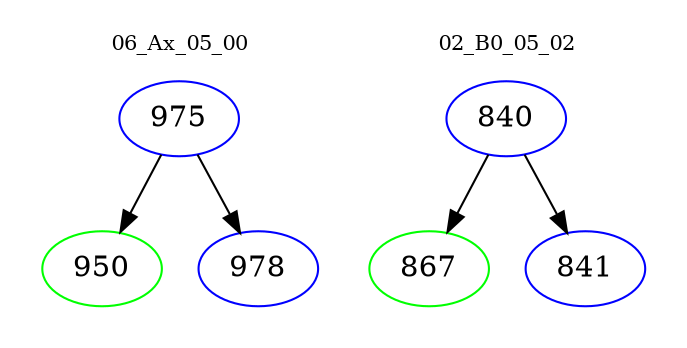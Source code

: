 digraph{
subgraph cluster_0 {
color = white
label = "06_Ax_05_00";
fontsize=10;
T0_975 [label="975", color="blue"]
T0_975 -> T0_950 [color="black"]
T0_950 [label="950", color="green"]
T0_975 -> T0_978 [color="black"]
T0_978 [label="978", color="blue"]
}
subgraph cluster_1 {
color = white
label = "02_B0_05_02";
fontsize=10;
T1_840 [label="840", color="blue"]
T1_840 -> T1_867 [color="black"]
T1_867 [label="867", color="green"]
T1_840 -> T1_841 [color="black"]
T1_841 [label="841", color="blue"]
}
}
